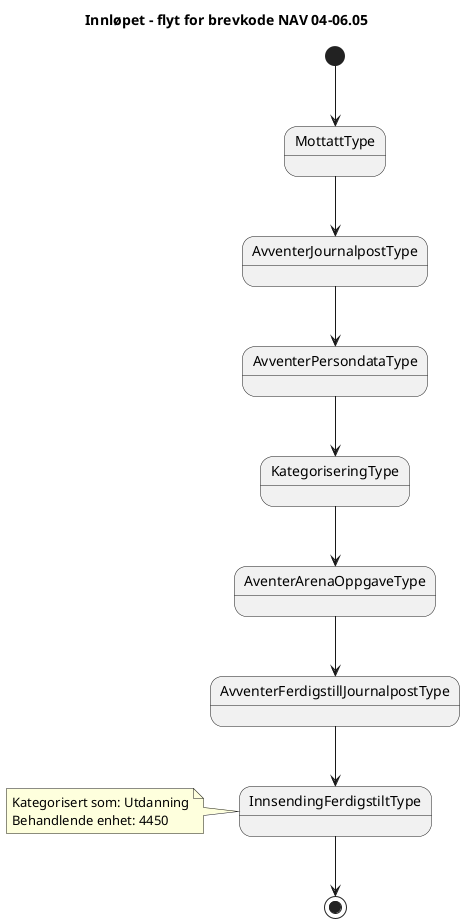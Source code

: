 @startuml
title 
Innløpet – flyt for brevkode NAV 04-06.05
end title           
[*]-->MottattType
MottattType --> AvventerJournalpostType
AvventerJournalpostType --> AvventerPersondataType
AvventerPersondataType --> KategoriseringType
KategoriseringType --> AventerArenaOppgaveType
AventerArenaOppgaveType --> AvventerFerdigstillJournalpostType
AvventerFerdigstillJournalpostType --> InnsendingFerdigstiltType
InnsendingFerdigstiltType--> [*]
note left of InnsendingFerdigstiltType
Kategorisert som: Utdanning
Behandlende enhet: 4450  
end note
@enduml